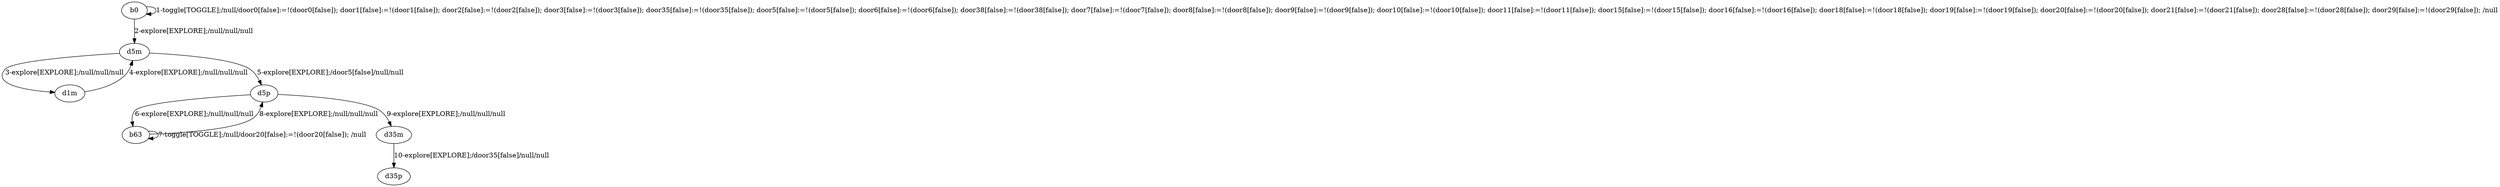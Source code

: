 # Total number of goals covered by this test: 2
# d5p --> d35m
# b63 --> d5p

digraph g {
"b0" -> "b0" [label = "1-toggle[TOGGLE];/null/door0[false]:=!(door0[false]); door1[false]:=!(door1[false]); door2[false]:=!(door2[false]); door3[false]:=!(door3[false]); door35[false]:=!(door35[false]); door5[false]:=!(door5[false]); door6[false]:=!(door6[false]); door38[false]:=!(door38[false]); door7[false]:=!(door7[false]); door8[false]:=!(door8[false]); door9[false]:=!(door9[false]); door10[false]:=!(door10[false]); door11[false]:=!(door11[false]); door15[false]:=!(door15[false]); door16[false]:=!(door16[false]); door18[false]:=!(door18[false]); door19[false]:=!(door19[false]); door20[false]:=!(door20[false]); door21[false]:=!(door21[false]); door28[false]:=!(door28[false]); door29[false]:=!(door29[false]); /null"];
"b0" -> "d5m" [label = "2-explore[EXPLORE];/null/null/null"];
"d5m" -> "d1m" [label = "3-explore[EXPLORE];/null/null/null"];
"d1m" -> "d5m" [label = "4-explore[EXPLORE];/null/null/null"];
"d5m" -> "d5p" [label = "5-explore[EXPLORE];/door5[false]/null/null"];
"d5p" -> "b63" [label = "6-explore[EXPLORE];/null/null/null"];
"b63" -> "b63" [label = "7-toggle[TOGGLE];/null/door20[false]:=!(door20[false]); /null"];
"b63" -> "d5p" [label = "8-explore[EXPLORE];/null/null/null"];
"d5p" -> "d35m" [label = "9-explore[EXPLORE];/null/null/null"];
"d35m" -> "d35p" [label = "10-explore[EXPLORE];/door35[false]/null/null"];
}